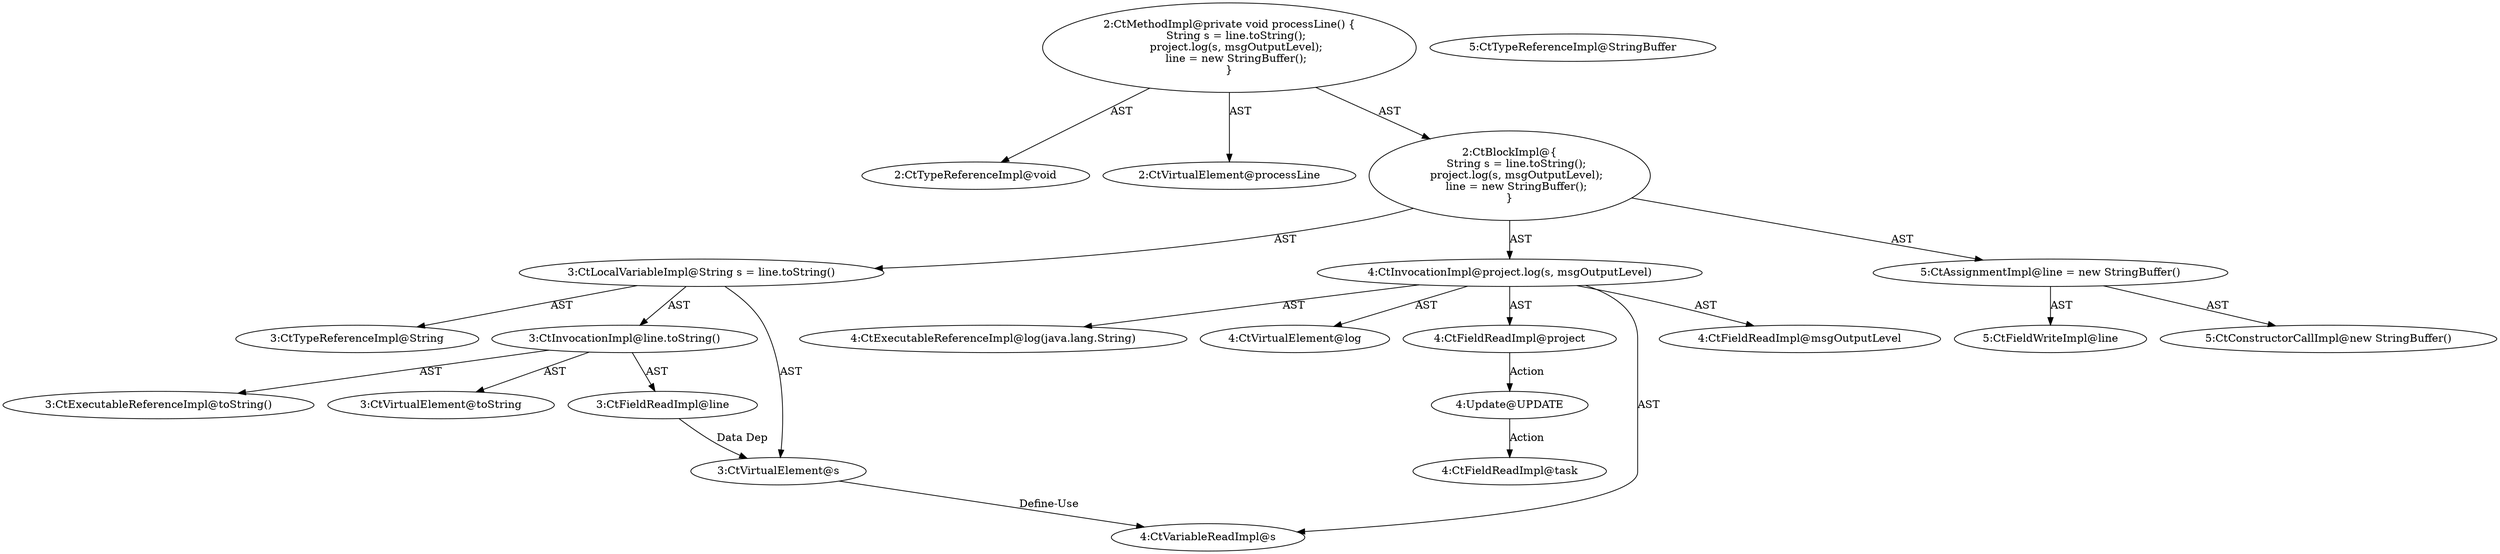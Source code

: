 digraph "processLine#?" {
0 [label="2:CtTypeReferenceImpl@void" shape=ellipse]
1 [label="2:CtVirtualElement@processLine" shape=ellipse]
2 [label="3:CtTypeReferenceImpl@String" shape=ellipse]
3 [label="3:CtExecutableReferenceImpl@toString()" shape=ellipse]
4 [label="3:CtVirtualElement@toString" shape=ellipse]
5 [label="3:CtFieldReadImpl@line" shape=ellipse]
6 [label="3:CtInvocationImpl@line.toString()" shape=ellipse]
7 [label="3:CtVirtualElement@s" shape=ellipse]
8 [label="3:CtLocalVariableImpl@String s = line.toString()" shape=ellipse]
9 [label="4:CtExecutableReferenceImpl@log(java.lang.String)" shape=ellipse]
10 [label="4:CtVirtualElement@log" shape=ellipse]
11 [label="4:CtFieldReadImpl@project" shape=ellipse]
12 [label="4:CtVariableReadImpl@s" shape=ellipse]
13 [label="4:CtFieldReadImpl@msgOutputLevel" shape=ellipse]
14 [label="4:CtInvocationImpl@project.log(s, msgOutputLevel)" shape=ellipse]
15 [label="5:CtFieldWriteImpl@line" shape=ellipse]
16 [label="5:CtTypeReferenceImpl@StringBuffer" shape=ellipse]
17 [label="5:CtConstructorCallImpl@new StringBuffer()" shape=ellipse]
18 [label="5:CtAssignmentImpl@line = new StringBuffer()" shape=ellipse]
19 [label="2:CtBlockImpl@\{
    String s = line.toString();
    project.log(s, msgOutputLevel);
    line = new StringBuffer();
\}" shape=ellipse]
20 [label="2:CtMethodImpl@private void processLine() \{
    String s = line.toString();
    project.log(s, msgOutputLevel);
    line = new StringBuffer();
\}" shape=ellipse]
21 [label="4:Update@UPDATE" shape=ellipse]
22 [label="4:CtFieldReadImpl@task" shape=ellipse]
5 -> 7 [label="Data Dep"];
6 -> 4 [label="AST"];
6 -> 5 [label="AST"];
6 -> 3 [label="AST"];
7 -> 12 [label="Define-Use"];
8 -> 7 [label="AST"];
8 -> 2 [label="AST"];
8 -> 6 [label="AST"];
11 -> 21 [label="Action"];
14 -> 10 [label="AST"];
14 -> 11 [label="AST"];
14 -> 9 [label="AST"];
14 -> 12 [label="AST"];
14 -> 13 [label="AST"];
18 -> 15 [label="AST"];
18 -> 17 [label="AST"];
19 -> 8 [label="AST"];
19 -> 14 [label="AST"];
19 -> 18 [label="AST"];
20 -> 1 [label="AST"];
20 -> 0 [label="AST"];
20 -> 19 [label="AST"];
21 -> 22 [label="Action"];
}